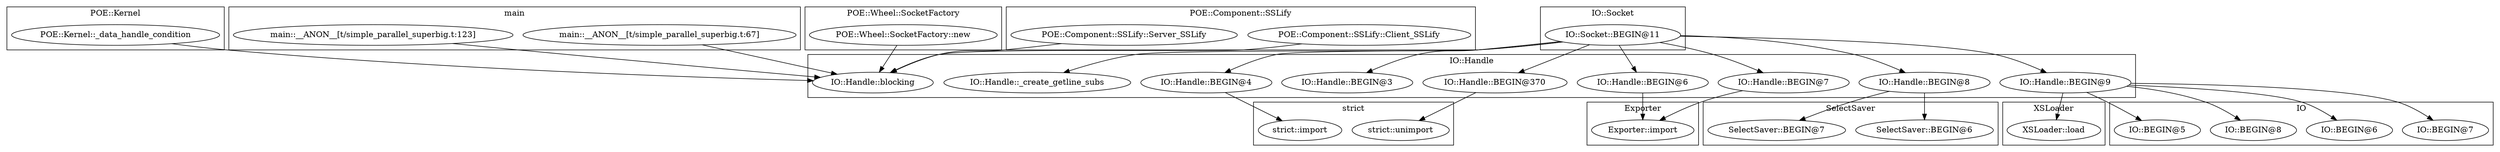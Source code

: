 digraph {
graph [overlap=false]
subgraph cluster_POE_Kernel {
	label="POE::Kernel";
	"POE::Kernel::_data_handle_condition";
}
subgraph cluster_XSLoader {
	label="XSLoader";
	"XSLoader::load";
}
subgraph cluster_main {
	label="main";
	"main::__ANON__[t/simple_parallel_superbig.t:67]";
	"main::__ANON__[t/simple_parallel_superbig.t:123]";
}
subgraph cluster_SelectSaver {
	label="SelectSaver";
	"SelectSaver::BEGIN@6";
	"SelectSaver::BEGIN@7";
}
subgraph cluster_POE_Wheel_SocketFactory {
	label="POE::Wheel::SocketFactory";
	"POE::Wheel::SocketFactory::new";
}
subgraph cluster_Exporter {
	label="Exporter";
	"Exporter::import";
}
subgraph cluster_strict {
	label="strict";
	"strict::unimport";
	"strict::import";
}
subgraph cluster_POE_Component_SSLify {
	label="POE::Component::SSLify";
	"POE::Component::SSLify::Client_SSLify";
	"POE::Component::SSLify::Server_SSLify";
}
subgraph cluster_IO_Socket {
	label="IO::Socket";
	"IO::Socket::BEGIN@11";
}
subgraph cluster_IO {
	label="IO";
	"IO::BEGIN@7";
	"IO::BEGIN@6";
	"IO::BEGIN@8";
	"IO::BEGIN@5";
}
subgraph cluster_IO_Handle {
	label="IO::Handle";
	"IO::Handle::BEGIN@370";
	"IO::Handle::BEGIN@6";
	"IO::Handle::BEGIN@8";
	"IO::Handle::BEGIN@7";
	"IO::Handle::blocking";
	"IO::Handle::BEGIN@3";
	"IO::Handle::BEGIN@9";
	"IO::Handle::_create_getline_subs";
	"IO::Handle::BEGIN@4";
}
"IO::Socket::BEGIN@11" -> "IO::Handle::BEGIN@8";
"IO::Handle::BEGIN@9" -> "IO::BEGIN@6";
"IO::Handle::BEGIN@9" -> "IO::BEGIN@7";
"IO::Handle::BEGIN@370" -> "strict::unimport";
"IO::Socket::BEGIN@11" -> "IO::Handle::BEGIN@3";
"IO::Socket::BEGIN@11" -> "IO::Handle::BEGIN@6";
"IO::Socket::BEGIN@11" -> "IO::Handle::BEGIN@9";
"IO::Socket::BEGIN@11" -> "IO::Handle::BEGIN@4";
"IO::Handle::BEGIN@8" -> "SelectSaver::BEGIN@7";
"IO::Handle::BEGIN@9" -> "XSLoader::load";
"IO::Socket::BEGIN@11" -> "IO::Handle::BEGIN@370";
"IO::Socket::BEGIN@11" -> "IO::Handle::BEGIN@7";
"IO::Handle::BEGIN@6" -> "Exporter::import";
"IO::Handle::BEGIN@7" -> "Exporter::import";
"IO::Handle::BEGIN@9" -> "IO::BEGIN@5";
"IO::Handle::BEGIN@9" -> "IO::BEGIN@8";
"IO::Handle::BEGIN@4" -> "strict::import";
"IO::Socket::BEGIN@11" -> "IO::Handle::_create_getline_subs";
"POE::Component::SSLify::Client_SSLify" -> "IO::Handle::blocking";
"main::__ANON__[t/simple_parallel_superbig.t:67]" -> "IO::Handle::blocking";
"POE::Kernel::_data_handle_condition" -> "IO::Handle::blocking";
"POE::Component::SSLify::Server_SSLify" -> "IO::Handle::blocking";
"POE::Wheel::SocketFactory::new" -> "IO::Handle::blocking";
"main::__ANON__[t/simple_parallel_superbig.t:123]" -> "IO::Handle::blocking";
"IO::Handle::BEGIN@8" -> "SelectSaver::BEGIN@6";
}
